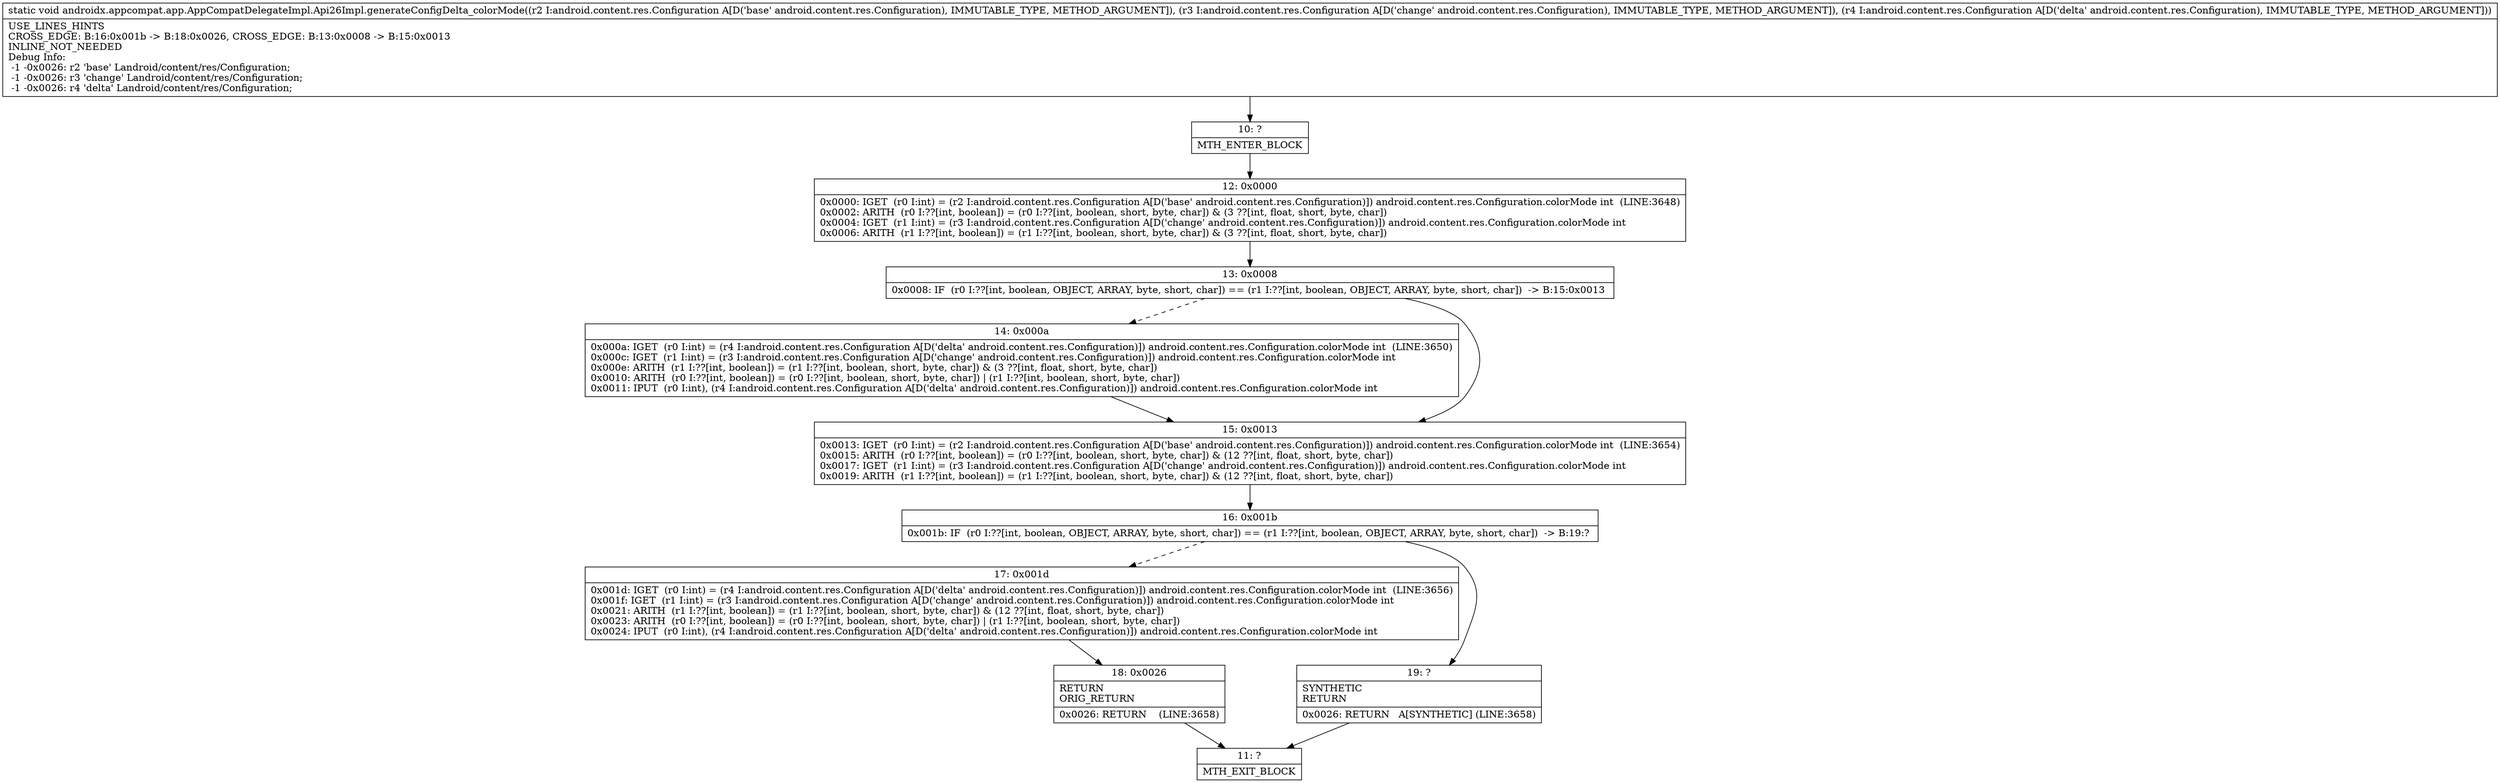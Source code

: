 digraph "CFG forandroidx.appcompat.app.AppCompatDelegateImpl.Api26Impl.generateConfigDelta_colorMode(Landroid\/content\/res\/Configuration;Landroid\/content\/res\/Configuration;Landroid\/content\/res\/Configuration;)V" {
Node_10 [shape=record,label="{10\:\ ?|MTH_ENTER_BLOCK\l}"];
Node_12 [shape=record,label="{12\:\ 0x0000|0x0000: IGET  (r0 I:int) = (r2 I:android.content.res.Configuration A[D('base' android.content.res.Configuration)]) android.content.res.Configuration.colorMode int  (LINE:3648)\l0x0002: ARITH  (r0 I:??[int, boolean]) = (r0 I:??[int, boolean, short, byte, char]) & (3 ??[int, float, short, byte, char]) \l0x0004: IGET  (r1 I:int) = (r3 I:android.content.res.Configuration A[D('change' android.content.res.Configuration)]) android.content.res.Configuration.colorMode int \l0x0006: ARITH  (r1 I:??[int, boolean]) = (r1 I:??[int, boolean, short, byte, char]) & (3 ??[int, float, short, byte, char]) \l}"];
Node_13 [shape=record,label="{13\:\ 0x0008|0x0008: IF  (r0 I:??[int, boolean, OBJECT, ARRAY, byte, short, char]) == (r1 I:??[int, boolean, OBJECT, ARRAY, byte, short, char])  \-\> B:15:0x0013 \l}"];
Node_14 [shape=record,label="{14\:\ 0x000a|0x000a: IGET  (r0 I:int) = (r4 I:android.content.res.Configuration A[D('delta' android.content.res.Configuration)]) android.content.res.Configuration.colorMode int  (LINE:3650)\l0x000c: IGET  (r1 I:int) = (r3 I:android.content.res.Configuration A[D('change' android.content.res.Configuration)]) android.content.res.Configuration.colorMode int \l0x000e: ARITH  (r1 I:??[int, boolean]) = (r1 I:??[int, boolean, short, byte, char]) & (3 ??[int, float, short, byte, char]) \l0x0010: ARITH  (r0 I:??[int, boolean]) = (r0 I:??[int, boolean, short, byte, char]) \| (r1 I:??[int, boolean, short, byte, char]) \l0x0011: IPUT  (r0 I:int), (r4 I:android.content.res.Configuration A[D('delta' android.content.res.Configuration)]) android.content.res.Configuration.colorMode int \l}"];
Node_15 [shape=record,label="{15\:\ 0x0013|0x0013: IGET  (r0 I:int) = (r2 I:android.content.res.Configuration A[D('base' android.content.res.Configuration)]) android.content.res.Configuration.colorMode int  (LINE:3654)\l0x0015: ARITH  (r0 I:??[int, boolean]) = (r0 I:??[int, boolean, short, byte, char]) & (12 ??[int, float, short, byte, char]) \l0x0017: IGET  (r1 I:int) = (r3 I:android.content.res.Configuration A[D('change' android.content.res.Configuration)]) android.content.res.Configuration.colorMode int \l0x0019: ARITH  (r1 I:??[int, boolean]) = (r1 I:??[int, boolean, short, byte, char]) & (12 ??[int, float, short, byte, char]) \l}"];
Node_16 [shape=record,label="{16\:\ 0x001b|0x001b: IF  (r0 I:??[int, boolean, OBJECT, ARRAY, byte, short, char]) == (r1 I:??[int, boolean, OBJECT, ARRAY, byte, short, char])  \-\> B:19:? \l}"];
Node_17 [shape=record,label="{17\:\ 0x001d|0x001d: IGET  (r0 I:int) = (r4 I:android.content.res.Configuration A[D('delta' android.content.res.Configuration)]) android.content.res.Configuration.colorMode int  (LINE:3656)\l0x001f: IGET  (r1 I:int) = (r3 I:android.content.res.Configuration A[D('change' android.content.res.Configuration)]) android.content.res.Configuration.colorMode int \l0x0021: ARITH  (r1 I:??[int, boolean]) = (r1 I:??[int, boolean, short, byte, char]) & (12 ??[int, float, short, byte, char]) \l0x0023: ARITH  (r0 I:??[int, boolean]) = (r0 I:??[int, boolean, short, byte, char]) \| (r1 I:??[int, boolean, short, byte, char]) \l0x0024: IPUT  (r0 I:int), (r4 I:android.content.res.Configuration A[D('delta' android.content.res.Configuration)]) android.content.res.Configuration.colorMode int \l}"];
Node_18 [shape=record,label="{18\:\ 0x0026|RETURN\lORIG_RETURN\l|0x0026: RETURN    (LINE:3658)\l}"];
Node_11 [shape=record,label="{11\:\ ?|MTH_EXIT_BLOCK\l}"];
Node_19 [shape=record,label="{19\:\ ?|SYNTHETIC\lRETURN\l|0x0026: RETURN   A[SYNTHETIC] (LINE:3658)\l}"];
MethodNode[shape=record,label="{static void androidx.appcompat.app.AppCompatDelegateImpl.Api26Impl.generateConfigDelta_colorMode((r2 I:android.content.res.Configuration A[D('base' android.content.res.Configuration), IMMUTABLE_TYPE, METHOD_ARGUMENT]), (r3 I:android.content.res.Configuration A[D('change' android.content.res.Configuration), IMMUTABLE_TYPE, METHOD_ARGUMENT]), (r4 I:android.content.res.Configuration A[D('delta' android.content.res.Configuration), IMMUTABLE_TYPE, METHOD_ARGUMENT]))  | USE_LINES_HINTS\lCROSS_EDGE: B:16:0x001b \-\> B:18:0x0026, CROSS_EDGE: B:13:0x0008 \-\> B:15:0x0013\lINLINE_NOT_NEEDED\lDebug Info:\l  \-1 \-0x0026: r2 'base' Landroid\/content\/res\/Configuration;\l  \-1 \-0x0026: r3 'change' Landroid\/content\/res\/Configuration;\l  \-1 \-0x0026: r4 'delta' Landroid\/content\/res\/Configuration;\l}"];
MethodNode -> Node_10;Node_10 -> Node_12;
Node_12 -> Node_13;
Node_13 -> Node_14[style=dashed];
Node_13 -> Node_15;
Node_14 -> Node_15;
Node_15 -> Node_16;
Node_16 -> Node_17[style=dashed];
Node_16 -> Node_19;
Node_17 -> Node_18;
Node_18 -> Node_11;
Node_19 -> Node_11;
}

